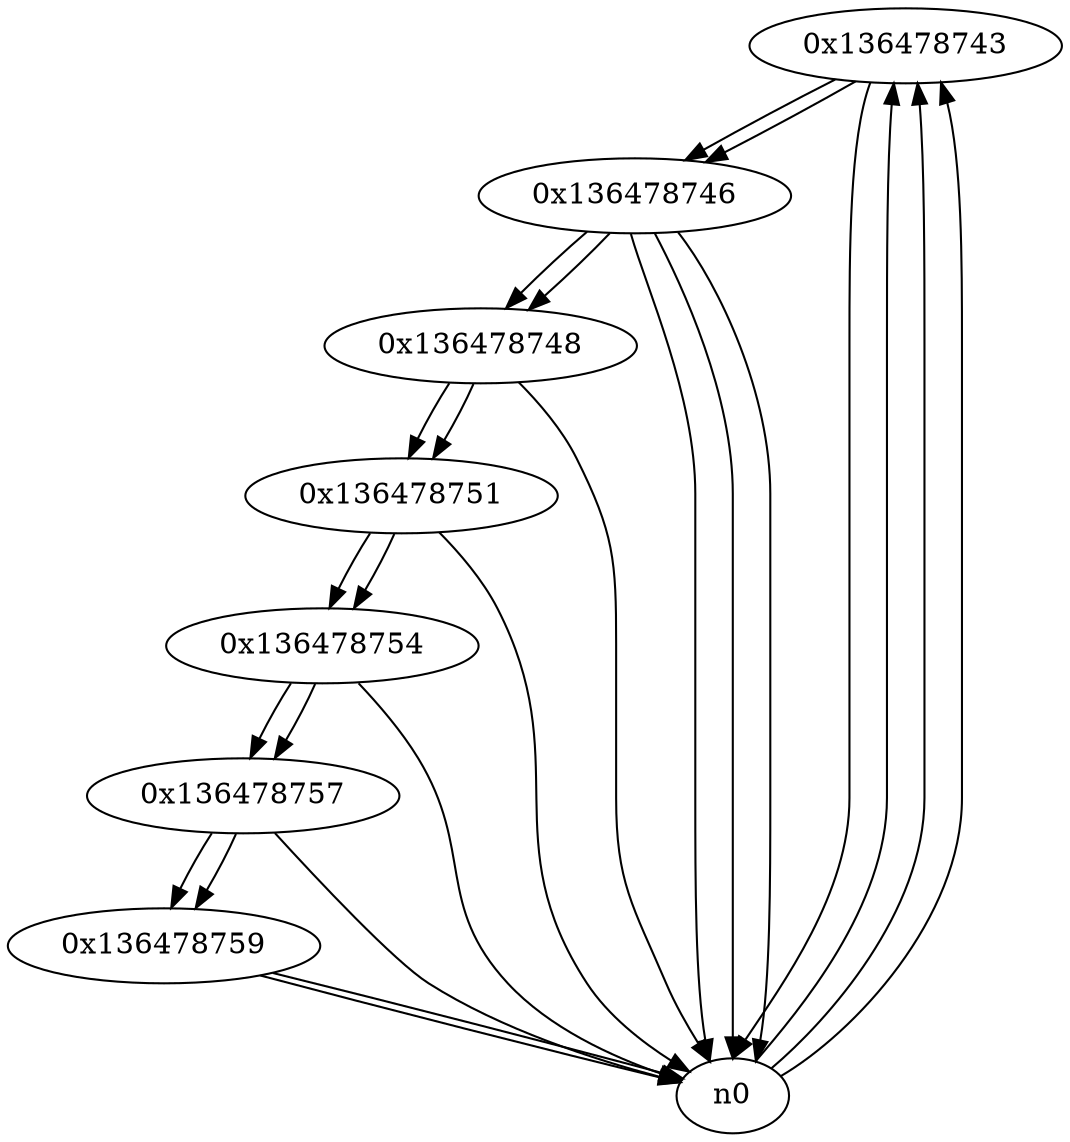 digraph G{
/* nodes */
  n1 [label="0x136478743"]
  n2 [label="0x136478746"]
  n3 [label="0x136478748"]
  n4 [label="0x136478751"]
  n5 [label="0x136478754"]
  n6 [label="0x136478757"]
  n7 [label="0x136478759"]
/* edges */
n1 -> n2;
n1 -> n0;
n0 -> n1;
n0 -> n1;
n0 -> n1;
n2 -> n3;
n2 -> n0;
n2 -> n0;
n2 -> n0;
n1 -> n2;
n3 -> n4;
n3 -> n0;
n2 -> n3;
n4 -> n5;
n4 -> n0;
n3 -> n4;
n5 -> n6;
n5 -> n0;
n4 -> n5;
n6 -> n7;
n6 -> n0;
n5 -> n6;
n7 -> n0;
n7 -> n0;
n6 -> n7;
}
